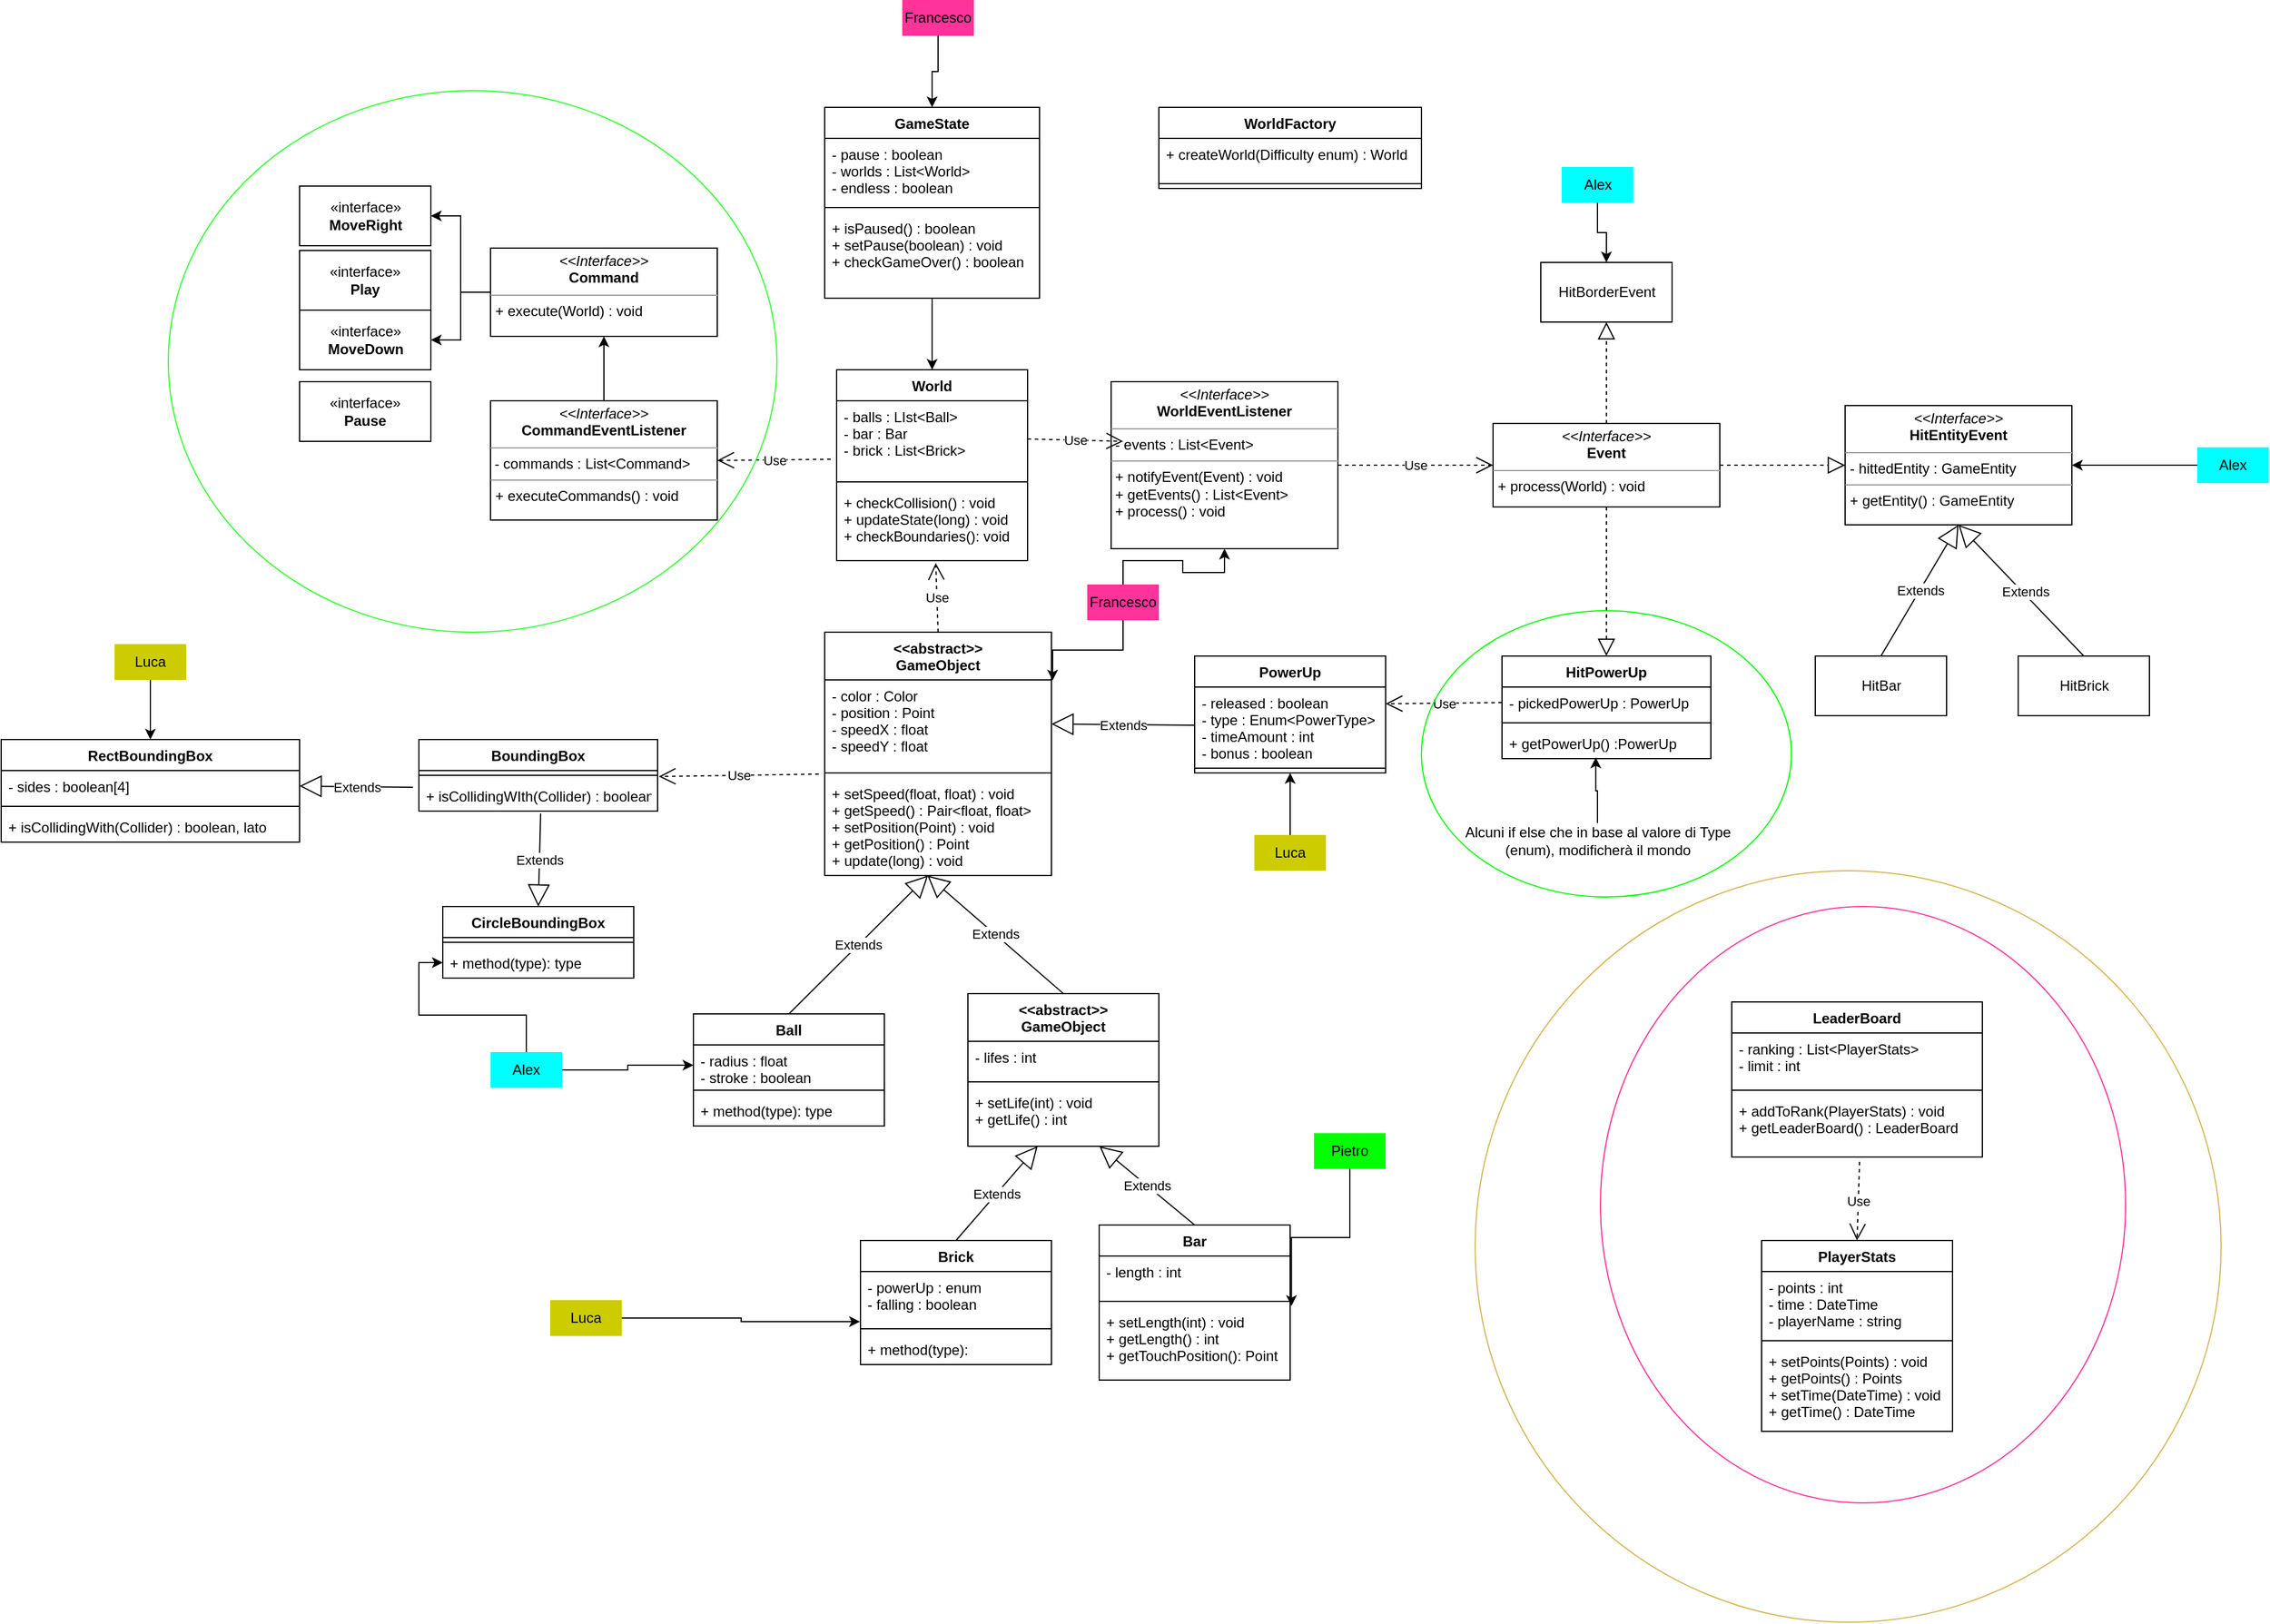 <mxfile version="21.0.6" type="device"><diagram id="C5RBs43oDa-KdzZeNtuy" name="Page-1"><mxGraphModel dx="1781" dy="1745" grid="1" gridSize="10" guides="1" tooltips="1" connect="1" arrows="1" fold="1" page="1" pageScale="1" pageWidth="827" pageHeight="1169" math="0" shadow="0"><root><mxCell id="WIyWlLk6GJQsqaUBKTNV-0"/><mxCell id="WIyWlLk6GJQsqaUBKTNV-1" parent="WIyWlLk6GJQsqaUBKTNV-0"/><mxCell id="uUV1-nk6Dl47tZg2HMWH-4" value="Ball" style="swimlane;fontStyle=1;align=center;verticalAlign=top;childLayout=stackLayout;horizontal=1;startSize=26;horizontalStack=0;resizeParent=1;resizeParentMax=0;resizeLast=0;collapsible=1;marginBottom=0;" parent="WIyWlLk6GJQsqaUBKTNV-1" vertex="1"><mxGeometry x="-160" y="60" width="160" height="94" as="geometry"/></mxCell><mxCell id="uUV1-nk6Dl47tZg2HMWH-5" value="- radius : float&#10;- stroke : boolean" style="text;strokeColor=none;fillColor=none;align=left;verticalAlign=top;spacingLeft=4;spacingRight=4;overflow=hidden;rotatable=0;points=[[0,0.5],[1,0.5]];portConstraint=eastwest;" parent="uUV1-nk6Dl47tZg2HMWH-4" vertex="1"><mxGeometry y="26" width="160" height="34" as="geometry"/></mxCell><mxCell id="uUV1-nk6Dl47tZg2HMWH-6" value="" style="line;strokeWidth=1;fillColor=none;align=left;verticalAlign=middle;spacingTop=-1;spacingLeft=3;spacingRight=3;rotatable=0;labelPosition=right;points=[];portConstraint=eastwest;strokeColor=inherit;" parent="uUV1-nk6Dl47tZg2HMWH-4" vertex="1"><mxGeometry y="60" width="160" height="8" as="geometry"/></mxCell><mxCell id="uUV1-nk6Dl47tZg2HMWH-7" value="+ method(type): type" style="text;strokeColor=none;fillColor=none;align=left;verticalAlign=top;spacingLeft=4;spacingRight=4;overflow=hidden;rotatable=0;points=[[0,0.5],[1,0.5]];portConstraint=eastwest;" parent="uUV1-nk6Dl47tZg2HMWH-4" vertex="1"><mxGeometry y="68" width="160" height="26" as="geometry"/></mxCell><mxCell id="uUV1-nk6Dl47tZg2HMWH-8" value="Bar" style="swimlane;fontStyle=1;align=center;verticalAlign=top;childLayout=stackLayout;horizontal=1;startSize=26;horizontalStack=0;resizeParent=1;resizeParentMax=0;resizeLast=0;collapsible=1;marginBottom=0;" parent="WIyWlLk6GJQsqaUBKTNV-1" vertex="1"><mxGeometry x="180" y="237" width="160" height="130" as="geometry"/></mxCell><mxCell id="uUV1-nk6Dl47tZg2HMWH-9" value="- length : int" style="text;strokeColor=none;fillColor=none;align=left;verticalAlign=top;spacingLeft=4;spacingRight=4;overflow=hidden;rotatable=0;points=[[0,0.5],[1,0.5]];portConstraint=eastwest;" parent="uUV1-nk6Dl47tZg2HMWH-8" vertex="1"><mxGeometry y="26" width="160" height="34" as="geometry"/></mxCell><mxCell id="uUV1-nk6Dl47tZg2HMWH-10" value="" style="line;strokeWidth=1;fillColor=none;align=left;verticalAlign=middle;spacingTop=-1;spacingLeft=3;spacingRight=3;rotatable=0;labelPosition=right;points=[];portConstraint=eastwest;strokeColor=inherit;" parent="uUV1-nk6Dl47tZg2HMWH-8" vertex="1"><mxGeometry y="60" width="160" height="8" as="geometry"/></mxCell><mxCell id="uUV1-nk6Dl47tZg2HMWH-11" value="+ setLength(int) : void&#10;+ getLength() : int&#10;+ getTouchPosition(): Point&#10;" style="text;strokeColor=none;fillColor=none;align=left;verticalAlign=top;spacingLeft=4;spacingRight=4;overflow=hidden;rotatable=0;points=[[0,0.5],[1,0.5]];portConstraint=eastwest;" parent="uUV1-nk6Dl47tZg2HMWH-8" vertex="1"><mxGeometry y="68" width="160" height="62" as="geometry"/></mxCell><mxCell id="uUV1-nk6Dl47tZg2HMWH-12" value="Brick" style="swimlane;fontStyle=1;align=center;verticalAlign=top;childLayout=stackLayout;horizontal=1;startSize=26;horizontalStack=0;resizeParent=1;resizeParentMax=0;resizeLast=0;collapsible=1;marginBottom=0;" parent="WIyWlLk6GJQsqaUBKTNV-1" vertex="1"><mxGeometry x="-20" y="250" width="160" height="104" as="geometry"/></mxCell><mxCell id="uUV1-nk6Dl47tZg2HMWH-13" value="- powerUp : enum&#10;- falling : boolean" style="text;strokeColor=none;fillColor=none;align=left;verticalAlign=top;spacingLeft=4;spacingRight=4;overflow=hidden;rotatable=0;points=[[0,0.5],[1,0.5]];portConstraint=eastwest;" parent="uUV1-nk6Dl47tZg2HMWH-12" vertex="1"><mxGeometry y="26" width="160" height="44" as="geometry"/></mxCell><mxCell id="uUV1-nk6Dl47tZg2HMWH-14" value="" style="line;strokeWidth=1;fillColor=none;align=left;verticalAlign=middle;spacingTop=-1;spacingLeft=3;spacingRight=3;rotatable=0;labelPosition=right;points=[];portConstraint=eastwest;strokeColor=inherit;" parent="uUV1-nk6Dl47tZg2HMWH-12" vertex="1"><mxGeometry y="70" width="160" height="8" as="geometry"/></mxCell><mxCell id="uUV1-nk6Dl47tZg2HMWH-15" value="+ method(type): " style="text;strokeColor=none;fillColor=none;align=left;verticalAlign=top;spacingLeft=4;spacingRight=4;overflow=hidden;rotatable=0;points=[[0,0.5],[1,0.5]];portConstraint=eastwest;" parent="uUV1-nk6Dl47tZg2HMWH-12" vertex="1"><mxGeometry y="78" width="160" height="26" as="geometry"/></mxCell><mxCell id="uUV1-nk6Dl47tZg2HMWH-24" value="World" style="swimlane;fontStyle=1;align=center;verticalAlign=top;childLayout=stackLayout;horizontal=1;startSize=26;horizontalStack=0;resizeParent=1;resizeParentMax=0;resizeLast=0;collapsible=1;marginBottom=0;" parent="WIyWlLk6GJQsqaUBKTNV-1" vertex="1"><mxGeometry x="-40" y="-480" width="160" height="160" as="geometry"/></mxCell><mxCell id="uUV1-nk6Dl47tZg2HMWH-25" value="- balls : LIst&lt;Ball&gt;&#10;- bar : Bar&#10;- brick : List&lt;Brick&gt;&#10;" style="text;strokeColor=none;fillColor=none;align=left;verticalAlign=top;spacingLeft=4;spacingRight=4;overflow=hidden;rotatable=0;points=[[0,0.5],[1,0.5]];portConstraint=eastwest;" parent="uUV1-nk6Dl47tZg2HMWH-24" vertex="1"><mxGeometry y="26" width="160" height="64" as="geometry"/></mxCell><mxCell id="uUV1-nk6Dl47tZg2HMWH-26" value="" style="line;strokeWidth=1;fillColor=none;align=left;verticalAlign=middle;spacingTop=-1;spacingLeft=3;spacingRight=3;rotatable=0;labelPosition=right;points=[];portConstraint=eastwest;strokeColor=inherit;" parent="uUV1-nk6Dl47tZg2HMWH-24" vertex="1"><mxGeometry y="90" width="160" height="8" as="geometry"/></mxCell><mxCell id="uUV1-nk6Dl47tZg2HMWH-27" value="+ checkCollision() : void&#10;+ updateState(long) : void&#10;+ checkBoundaries(): void&#10;" style="text;strokeColor=none;fillColor=none;align=left;verticalAlign=top;spacingLeft=4;spacingRight=4;overflow=hidden;rotatable=0;points=[[0,0.5],[1,0.5]];portConstraint=eastwest;" parent="uUV1-nk6Dl47tZg2HMWH-24" vertex="1"><mxGeometry y="98" width="160" height="62" as="geometry"/></mxCell><mxCell id="uUV1-nk6Dl47tZg2HMWH-28" value="BoundingBox" style="swimlane;fontStyle=1;align=center;verticalAlign=top;childLayout=stackLayout;horizontal=1;startSize=26;horizontalStack=0;resizeParent=1;resizeParentMax=0;resizeLast=0;collapsible=1;marginBottom=0;" parent="WIyWlLk6GJQsqaUBKTNV-1" vertex="1"><mxGeometry x="-390" y="-170" width="200" height="60" as="geometry"/></mxCell><mxCell id="uUV1-nk6Dl47tZg2HMWH-30" value="" style="line;strokeWidth=1;fillColor=none;align=left;verticalAlign=middle;spacingTop=-1;spacingLeft=3;spacingRight=3;rotatable=0;labelPosition=right;points=[];portConstraint=eastwest;strokeColor=inherit;" parent="uUV1-nk6Dl47tZg2HMWH-28" vertex="1"><mxGeometry y="26" width="200" height="8" as="geometry"/></mxCell><mxCell id="uUV1-nk6Dl47tZg2HMWH-31" value="+ isCollidingWIth(Collider) : boolean" style="text;strokeColor=none;fillColor=none;align=left;verticalAlign=top;spacingLeft=4;spacingRight=4;overflow=hidden;rotatable=0;points=[[0,0.5],[1,0.5]];portConstraint=eastwest;" parent="uUV1-nk6Dl47tZg2HMWH-28" vertex="1"><mxGeometry y="34" width="200" height="26" as="geometry"/></mxCell><mxCell id="9kNVOSYjErNBZkf3UtEW-0" value="&lt;&lt;abstract&gt;&gt;&#10;GameObject" style="swimlane;fontStyle=1;align=center;verticalAlign=top;childLayout=stackLayout;horizontal=1;startSize=40;horizontalStack=0;resizeParent=1;resizeParentMax=0;resizeLast=0;collapsible=1;marginBottom=0;" parent="WIyWlLk6GJQsqaUBKTNV-1" vertex="1"><mxGeometry x="-50" y="-260" width="190" height="204" as="geometry"/></mxCell><mxCell id="9kNVOSYjErNBZkf3UtEW-1" value="- color : Color&#10;- position : Point&#10;- speedX : float&#10;- speedY : float&#10;&#10;" style="text;strokeColor=none;fillColor=none;align=left;verticalAlign=top;spacingLeft=4;spacingRight=4;overflow=hidden;rotatable=0;points=[[0,0.5],[1,0.5]];portConstraint=eastwest;" parent="9kNVOSYjErNBZkf3UtEW-0" vertex="1"><mxGeometry y="40" width="190" height="74" as="geometry"/></mxCell><mxCell id="9kNVOSYjErNBZkf3UtEW-2" value="" style="line;strokeWidth=1;fillColor=none;align=left;verticalAlign=middle;spacingTop=-1;spacingLeft=3;spacingRight=3;rotatable=0;labelPosition=right;points=[];portConstraint=eastwest;strokeColor=inherit;" parent="9kNVOSYjErNBZkf3UtEW-0" vertex="1"><mxGeometry y="114" width="190" height="8" as="geometry"/></mxCell><mxCell id="9kNVOSYjErNBZkf3UtEW-3" value="+ setSpeed(float, float) : void&#10;+ getSpeed() : Pair&lt;float, float&gt;&#10;+ setPosition(Point) : void&#10;+ getPosition() : Point&#10;+ update(long) : void&#10;" style="text;strokeColor=none;fillColor=none;align=left;verticalAlign=top;spacingLeft=4;spacingRight=4;overflow=hidden;rotatable=0;points=[[0,0.5],[1,0.5]];portConstraint=eastwest;" parent="9kNVOSYjErNBZkf3UtEW-0" vertex="1"><mxGeometry y="122" width="190" height="82" as="geometry"/></mxCell><mxCell id="9kNVOSYjErNBZkf3UtEW-6" value="Extends" style="endArrow=block;endSize=16;endFill=0;html=1;rounded=0;entryX=0.456;entryY=1;entryDx=0;entryDy=0;entryPerimeter=0;exitX=0.5;exitY=0;exitDx=0;exitDy=0;" parent="WIyWlLk6GJQsqaUBKTNV-1" source="uUV1-nk6Dl47tZg2HMWH-4" target="9kNVOSYjErNBZkf3UtEW-3" edge="1"><mxGeometry width="160" relative="1" as="geometry"><mxPoint x="150" y="170" as="sourcePoint"/><mxPoint x="150" y="80" as="targetPoint"/></mxGeometry></mxCell><mxCell id="Vs3psLY_ln9j_j4ZhfQ8-46" style="edgeStyle=orthogonalEdgeStyle;rounded=0;orthogonalLoop=1;jettySize=auto;html=1;entryX=1;entryY=0.5;entryDx=0;entryDy=0;" parent="WIyWlLk6GJQsqaUBKTNV-1" source="9kNVOSYjErNBZkf3UtEW-13" target="Vs3psLY_ln9j_j4ZhfQ8-44" edge="1"><mxGeometry relative="1" as="geometry"><mxPoint x="-290" y="-758" as="targetPoint"/></mxGeometry></mxCell><mxCell id="Vs3psLY_ln9j_j4ZhfQ8-47" style="edgeStyle=orthogonalEdgeStyle;rounded=0;orthogonalLoop=1;jettySize=auto;html=1;entryX=1;entryY=0.5;entryDx=0;entryDy=0;" parent="WIyWlLk6GJQsqaUBKTNV-1" source="9kNVOSYjErNBZkf3UtEW-13" target="Vs3psLY_ln9j_j4ZhfQ8-45" edge="1"><mxGeometry relative="1" as="geometry"/></mxCell><mxCell id="9kNVOSYjErNBZkf3UtEW-13" value="&lt;p style=&quot;margin:0px;margin-top:4px;text-align:center;&quot;&gt;&lt;i&gt;&amp;lt;&amp;lt;Interface&amp;gt;&amp;gt;&lt;/i&gt;&lt;br&gt;&lt;b&gt;Command&lt;/b&gt;&lt;br&gt;&lt;/p&gt;&lt;hr size=&quot;1&quot;&gt;&lt;p style=&quot;margin:0px;margin-left:4px;&quot;&gt;+ execute(World) : void&lt;br&gt;&lt;/p&gt;" style="verticalAlign=top;align=left;overflow=fill;fontSize=12;fontFamily=Helvetica;html=1;" parent="WIyWlLk6GJQsqaUBKTNV-1" vertex="1"><mxGeometry x="-330" y="-582" width="190" height="74" as="geometry"/></mxCell><mxCell id="9kNVOSYjErNBZkf3UtEW-14" value="&lt;p style=&quot;margin:0px;margin-top:4px;text-align:center;&quot;&gt;&lt;i&gt;&amp;lt;&amp;lt;Interface&amp;gt;&amp;gt;&lt;/i&gt;&lt;br&gt;&lt;b&gt;Event&lt;/b&gt;&lt;br&gt;&lt;/p&gt;&lt;hr size=&quot;1&quot;&gt;&lt;p style=&quot;margin:0px;margin-left:4px;&quot;&gt;+ process(World) : void&lt;br&gt;&lt;/p&gt;" style="verticalAlign=top;align=left;overflow=fill;fontSize=12;fontFamily=Helvetica;html=1;" parent="WIyWlLk6GJQsqaUBKTNV-1" vertex="1"><mxGeometry x="510" y="-435" width="190" height="70" as="geometry"/></mxCell><mxCell id="9kNVOSYjErNBZkf3UtEW-15" value="PlayerStats" style="swimlane;fontStyle=1;align=center;verticalAlign=top;childLayout=stackLayout;horizontal=1;startSize=26;horizontalStack=0;resizeParent=1;resizeParentMax=0;resizeLast=0;collapsible=1;marginBottom=0;" parent="WIyWlLk6GJQsqaUBKTNV-1" vertex="1"><mxGeometry x="735" y="250" width="160" height="160" as="geometry"/></mxCell><mxCell id="9kNVOSYjErNBZkf3UtEW-16" value="- points : int&#10;- time : DateTime&#10;- playerName : string" style="text;strokeColor=none;fillColor=none;align=left;verticalAlign=top;spacingLeft=4;spacingRight=4;overflow=hidden;rotatable=0;points=[[0,0.5],[1,0.5]];portConstraint=eastwest;" parent="9kNVOSYjErNBZkf3UtEW-15" vertex="1"><mxGeometry y="26" width="160" height="54" as="geometry"/></mxCell><mxCell id="9kNVOSYjErNBZkf3UtEW-17" value="" style="line;strokeWidth=1;fillColor=none;align=left;verticalAlign=middle;spacingTop=-1;spacingLeft=3;spacingRight=3;rotatable=0;labelPosition=right;points=[];portConstraint=eastwest;strokeColor=inherit;" parent="9kNVOSYjErNBZkf3UtEW-15" vertex="1"><mxGeometry y="80" width="160" height="8" as="geometry"/></mxCell><mxCell id="9kNVOSYjErNBZkf3UtEW-18" value="+ setPoints(Points) : void&#10;+ getPoints() : Points&#10;+ setTime(DateTime) : void&#10;+ getTime() : DateTime&#10;" style="text;strokeColor=none;fillColor=none;align=left;verticalAlign=top;spacingLeft=4;spacingRight=4;overflow=hidden;rotatable=0;points=[[0,0.5],[1,0.5]];portConstraint=eastwest;" parent="9kNVOSYjErNBZkf3UtEW-15" vertex="1"><mxGeometry y="88" width="160" height="72" as="geometry"/></mxCell><mxCell id="9kNVOSYjErNBZkf3UtEW-20" value="LeaderBoard" style="swimlane;fontStyle=1;align=center;verticalAlign=top;childLayout=stackLayout;horizontal=1;startSize=26;horizontalStack=0;resizeParent=1;resizeParentMax=0;resizeLast=0;collapsible=1;marginBottom=0;" parent="WIyWlLk6GJQsqaUBKTNV-1" vertex="1"><mxGeometry x="710" y="50" width="210" height="130" as="geometry"/></mxCell><mxCell id="9kNVOSYjErNBZkf3UtEW-21" value="- ranking : List&lt;PlayerStats&gt;&#10;- limit : int&#10;" style="text;strokeColor=none;fillColor=none;align=left;verticalAlign=top;spacingLeft=4;spacingRight=4;overflow=hidden;rotatable=0;points=[[0,0.5],[1,0.5]];portConstraint=eastwest;" parent="9kNVOSYjErNBZkf3UtEW-20" vertex="1"><mxGeometry y="26" width="210" height="44" as="geometry"/></mxCell><mxCell id="9kNVOSYjErNBZkf3UtEW-22" value="" style="line;strokeWidth=1;fillColor=none;align=left;verticalAlign=middle;spacingTop=-1;spacingLeft=3;spacingRight=3;rotatable=0;labelPosition=right;points=[];portConstraint=eastwest;strokeColor=inherit;" parent="9kNVOSYjErNBZkf3UtEW-20" vertex="1"><mxGeometry y="70" width="210" height="8" as="geometry"/></mxCell><mxCell id="9kNVOSYjErNBZkf3UtEW-23" value="+ addToRank(PlayerStats) : void&#10;+ getLeaderBoard() : LeaderBoard&#10;" style="text;strokeColor=none;fillColor=none;align=left;verticalAlign=top;spacingLeft=4;spacingRight=4;overflow=hidden;rotatable=0;points=[[0,0.5],[1,0.5]];portConstraint=eastwest;" parent="9kNVOSYjErNBZkf3UtEW-20" vertex="1"><mxGeometry y="78" width="210" height="52" as="geometry"/></mxCell><mxCell id="9kNVOSYjErNBZkf3UtEW-24" value="Use" style="endArrow=open;endSize=12;dashed=1;html=1;rounded=0;exitX=0.51;exitY=1.077;exitDx=0;exitDy=0;exitPerimeter=0;entryX=0.5;entryY=0;entryDx=0;entryDy=0;" parent="WIyWlLk6GJQsqaUBKTNV-1" source="9kNVOSYjErNBZkf3UtEW-23" target="9kNVOSYjErNBZkf3UtEW-15" edge="1"><mxGeometry width="160" relative="1" as="geometry"><mxPoint x="615" y="230" as="sourcePoint"/><mxPoint x="775" y="230" as="targetPoint"/></mxGeometry></mxCell><mxCell id="9kNVOSYjErNBZkf3UtEW-25" value="&lt;&lt;abstract&gt;&gt;&#10;GameObject" style="swimlane;fontStyle=1;align=center;verticalAlign=top;childLayout=stackLayout;horizontal=1;startSize=40;horizontalStack=0;resizeParent=1;resizeParentMax=0;resizeLast=0;collapsible=1;marginBottom=0;" parent="WIyWlLk6GJQsqaUBKTNV-1" vertex="1"><mxGeometry x="70" y="43" width="160" height="128" as="geometry"/></mxCell><mxCell id="9kNVOSYjErNBZkf3UtEW-26" value="- lifes : int" style="text;strokeColor=none;fillColor=none;align=left;verticalAlign=top;spacingLeft=4;spacingRight=4;overflow=hidden;rotatable=0;points=[[0,0.5],[1,0.5]];portConstraint=eastwest;" parent="9kNVOSYjErNBZkf3UtEW-25" vertex="1"><mxGeometry y="40" width="160" height="30" as="geometry"/></mxCell><mxCell id="9kNVOSYjErNBZkf3UtEW-27" value="" style="line;strokeWidth=1;fillColor=none;align=left;verticalAlign=middle;spacingTop=-1;spacingLeft=3;spacingRight=3;rotatable=0;labelPosition=right;points=[];portConstraint=eastwest;strokeColor=inherit;" parent="9kNVOSYjErNBZkf3UtEW-25" vertex="1"><mxGeometry y="70" width="160" height="8" as="geometry"/></mxCell><mxCell id="9kNVOSYjErNBZkf3UtEW-28" value="+ setLife(int) : void&#10;+ getLife() : int&#10;" style="text;strokeColor=none;fillColor=none;align=left;verticalAlign=top;spacingLeft=4;spacingRight=4;overflow=hidden;rotatable=0;points=[[0,0.5],[1,0.5]];portConstraint=eastwest;" parent="9kNVOSYjErNBZkf3UtEW-25" vertex="1"><mxGeometry y="78" width="160" height="50" as="geometry"/></mxCell><mxCell id="9kNVOSYjErNBZkf3UtEW-29" value="Extends" style="endArrow=block;endSize=16;endFill=0;html=1;rounded=0;exitX=0.5;exitY=0;exitDx=0;exitDy=0;entryX=0.453;entryY=1;entryDx=0;entryDy=0;entryPerimeter=0;" parent="WIyWlLk6GJQsqaUBKTNV-1" source="9kNVOSYjErNBZkf3UtEW-25" target="9kNVOSYjErNBZkf3UtEW-3" edge="1"><mxGeometry width="160" relative="1" as="geometry"><mxPoint x="310" y="330" as="sourcePoint"/><mxPoint x="470" y="330" as="targetPoint"/></mxGeometry></mxCell><mxCell id="9kNVOSYjErNBZkf3UtEW-30" value="Extends" style="endArrow=block;endSize=16;endFill=0;html=1;rounded=0;exitX=0.5;exitY=0;exitDx=0;exitDy=0;" parent="WIyWlLk6GJQsqaUBKTNV-1" source="uUV1-nk6Dl47tZg2HMWH-12" target="9kNVOSYjErNBZkf3UtEW-28" edge="1"><mxGeometry width="160" relative="1" as="geometry"><mxPoint x="470" y="350" as="sourcePoint"/><mxPoint x="276" y="280" as="targetPoint"/></mxGeometry></mxCell><mxCell id="9kNVOSYjErNBZkf3UtEW-31" value="Extends" style="endArrow=block;endSize=16;endFill=0;html=1;rounded=0;exitX=0.5;exitY=0;exitDx=0;exitDy=0;" parent="WIyWlLk6GJQsqaUBKTNV-1" source="uUV1-nk6Dl47tZg2HMWH-8" target="9kNVOSYjErNBZkf3UtEW-28" edge="1"><mxGeometry width="160" relative="1" as="geometry"><mxPoint x="834" y="350" as="sourcePoint"/><mxPoint x="640" y="280" as="targetPoint"/></mxGeometry></mxCell><mxCell id="9kNVOSYjErNBZkf3UtEW-32" value="RectBoundingBox" style="swimlane;fontStyle=1;align=center;verticalAlign=top;childLayout=stackLayout;horizontal=1;startSize=26;horizontalStack=0;resizeParent=1;resizeParentMax=0;resizeLast=0;collapsible=1;marginBottom=0;" parent="WIyWlLk6GJQsqaUBKTNV-1" vertex="1"><mxGeometry x="-740" y="-170" width="250" height="86" as="geometry"/></mxCell><mxCell id="9kNVOSYjErNBZkf3UtEW-33" value="- sides : boolean[4]" style="text;strokeColor=none;fillColor=none;align=left;verticalAlign=top;spacingLeft=4;spacingRight=4;overflow=hidden;rotatable=0;points=[[0,0.5],[1,0.5]];portConstraint=eastwest;" parent="9kNVOSYjErNBZkf3UtEW-32" vertex="1"><mxGeometry y="26" width="250" height="26" as="geometry"/></mxCell><mxCell id="9kNVOSYjErNBZkf3UtEW-34" value="" style="line;strokeWidth=1;fillColor=none;align=left;verticalAlign=middle;spacingTop=-1;spacingLeft=3;spacingRight=3;rotatable=0;labelPosition=right;points=[];portConstraint=eastwest;strokeColor=inherit;" parent="9kNVOSYjErNBZkf3UtEW-32" vertex="1"><mxGeometry y="52" width="250" height="8" as="geometry"/></mxCell><mxCell id="9kNVOSYjErNBZkf3UtEW-35" value="+ isCollidingWith(Collider) : boolean, lato" style="text;strokeColor=none;fillColor=none;align=left;verticalAlign=top;spacingLeft=4;spacingRight=4;overflow=hidden;rotatable=0;points=[[0,0.5],[1,0.5]];portConstraint=eastwest;" parent="9kNVOSYjErNBZkf3UtEW-32" vertex="1"><mxGeometry y="60" width="250" height="26" as="geometry"/></mxCell><mxCell id="9kNVOSYjErNBZkf3UtEW-36" value="Extends" style="endArrow=block;endSize=16;endFill=0;html=1;rounded=0;exitX=-0.025;exitY=0.231;exitDx=0;exitDy=0;entryX=1;entryY=0.5;entryDx=0;entryDy=0;exitPerimeter=0;" parent="WIyWlLk6GJQsqaUBKTNV-1" source="uUV1-nk6Dl47tZg2HMWH-31" target="9kNVOSYjErNBZkf3UtEW-33" edge="1"><mxGeometry width="160" relative="1" as="geometry"><mxPoint x="369" y="25" as="sourcePoint"/><mxPoint x="175" y="-45" as="targetPoint"/></mxGeometry></mxCell><mxCell id="9kNVOSYjErNBZkf3UtEW-37" value="Use" style="endArrow=open;endSize=12;dashed=1;html=1;rounded=0;exitX=-0.026;exitY=-0.037;exitDx=0;exitDy=0;exitPerimeter=0;entryX=1.005;entryY=-0.115;entryDx=0;entryDy=0;entryPerimeter=0;" parent="WIyWlLk6GJQsqaUBKTNV-1" source="9kNVOSYjErNBZkf3UtEW-3" target="uUV1-nk6Dl47tZg2HMWH-31" edge="1"><mxGeometry width="160" relative="1" as="geometry"><mxPoint x="130" y="-50" as="sourcePoint"/><mxPoint x="290" y="-50" as="targetPoint"/></mxGeometry></mxCell><mxCell id="9kNVOSYjErNBZkf3UtEW-38" value="CircleBoundingBox" style="swimlane;fontStyle=1;align=center;verticalAlign=top;childLayout=stackLayout;horizontal=1;startSize=26;horizontalStack=0;resizeParent=1;resizeParentMax=0;resizeLast=0;collapsible=1;marginBottom=0;" parent="WIyWlLk6GJQsqaUBKTNV-1" vertex="1"><mxGeometry x="-370" y="-30" width="160" height="60" as="geometry"/></mxCell><mxCell id="9kNVOSYjErNBZkf3UtEW-40" value="" style="line;strokeWidth=1;fillColor=none;align=left;verticalAlign=middle;spacingTop=-1;spacingLeft=3;spacingRight=3;rotatable=0;labelPosition=right;points=[];portConstraint=eastwest;strokeColor=inherit;" parent="9kNVOSYjErNBZkf3UtEW-38" vertex="1"><mxGeometry y="26" width="160" height="8" as="geometry"/></mxCell><mxCell id="9kNVOSYjErNBZkf3UtEW-41" value="+ method(type): type" style="text;strokeColor=none;fillColor=none;align=left;verticalAlign=top;spacingLeft=4;spacingRight=4;overflow=hidden;rotatable=0;points=[[0,0.5],[1,0.5]];portConstraint=eastwest;" parent="9kNVOSYjErNBZkf3UtEW-38" vertex="1"><mxGeometry y="34" width="160" height="26" as="geometry"/></mxCell><mxCell id="9kNVOSYjErNBZkf3UtEW-42" value="Extends" style="endArrow=block;endSize=16;endFill=0;html=1;rounded=0;exitX=0.51;exitY=1.077;exitDx=0;exitDy=0;exitPerimeter=0;entryX=0.5;entryY=0;entryDx=0;entryDy=0;" parent="WIyWlLk6GJQsqaUBKTNV-1" source="uUV1-nk6Dl47tZg2HMWH-31" target="9kNVOSYjErNBZkf3UtEW-38" edge="1"><mxGeometry width="160" relative="1" as="geometry"><mxPoint x="40" y="160" as="sourcePoint"/><mxPoint x="80" y="70" as="targetPoint"/></mxGeometry></mxCell><mxCell id="9kNVOSYjErNBZkf3UtEW-43" value="PowerUp" style="swimlane;fontStyle=1;align=center;verticalAlign=top;childLayout=stackLayout;horizontal=1;startSize=26;horizontalStack=0;resizeParent=1;resizeParentMax=0;resizeLast=0;collapsible=1;marginBottom=0;" parent="WIyWlLk6GJQsqaUBKTNV-1" vertex="1"><mxGeometry x="260" y="-240" width="160" height="98" as="geometry"/></mxCell><mxCell id="9kNVOSYjErNBZkf3UtEW-44" value="- released : boolean&#10;- type : Enum&lt;PowerType&gt;&#10;- timeAmount : int&#10;- bonus : boolean&#10;" style="text;strokeColor=none;fillColor=none;align=left;verticalAlign=top;spacingLeft=4;spacingRight=4;overflow=hidden;rotatable=0;points=[[0,0.5],[1,0.5]];portConstraint=eastwest;" parent="9kNVOSYjErNBZkf3UtEW-43" vertex="1"><mxGeometry y="26" width="160" height="64" as="geometry"/></mxCell><mxCell id="9kNVOSYjErNBZkf3UtEW-45" value="" style="line;strokeWidth=1;fillColor=none;align=left;verticalAlign=middle;spacingTop=-1;spacingLeft=3;spacingRight=3;rotatable=0;labelPosition=right;points=[];portConstraint=eastwest;strokeColor=inherit;" parent="9kNVOSYjErNBZkf3UtEW-43" vertex="1"><mxGeometry y="90" width="160" height="8" as="geometry"/></mxCell><mxCell id="9kNVOSYjErNBZkf3UtEW-74" value="" style="endArrow=block;dashed=1;endFill=0;endSize=12;html=1;rounded=0;exitX=0.5;exitY=0;exitDx=0;exitDy=0;entryX=0.5;entryY=1;entryDx=0;entryDy=0;" parent="WIyWlLk6GJQsqaUBKTNV-1" source="9kNVOSYjErNBZkf3UtEW-14" target="Yzc1H7jXo0LEa-Na373U-5" edge="1"><mxGeometry width="160" relative="1" as="geometry"><mxPoint x="920" y="-330" as="sourcePoint"/><mxPoint x="520" y="-510" as="targetPoint"/></mxGeometry></mxCell><mxCell id="9kNVOSYjErNBZkf3UtEW-76" value="" style="endArrow=block;dashed=1;endFill=0;endSize=12;html=1;rounded=0;exitX=0.5;exitY=1;exitDx=0;exitDy=0;entryX=0.5;entryY=0;entryDx=0;entryDy=0;" parent="WIyWlLk6GJQsqaUBKTNV-1" source="9kNVOSYjErNBZkf3UtEW-14" target="Yzc1H7jXo0LEa-Na373U-6" edge="1"><mxGeometry width="160" relative="1" as="geometry"><mxPoint x="920" y="-330" as="sourcePoint"/><mxPoint x="185" y="-308" as="targetPoint"/></mxGeometry></mxCell><mxCell id="9kNVOSYjErNBZkf3UtEW-81" style="edgeStyle=orthogonalEdgeStyle;rounded=0;orthogonalLoop=1;jettySize=auto;html=1;" parent="WIyWlLk6GJQsqaUBKTNV-1" source="9kNVOSYjErNBZkf3UtEW-77" target="uUV1-nk6Dl47tZg2HMWH-24" edge="1"><mxGeometry relative="1" as="geometry"/></mxCell><mxCell id="9kNVOSYjErNBZkf3UtEW-77" value="GameState" style="swimlane;fontStyle=1;align=center;verticalAlign=top;childLayout=stackLayout;horizontal=1;startSize=26;horizontalStack=0;resizeParent=1;resizeParentMax=0;resizeLast=0;collapsible=1;marginBottom=0;" parent="WIyWlLk6GJQsqaUBKTNV-1" vertex="1"><mxGeometry x="-50" y="-700" width="180" height="160" as="geometry"/></mxCell><mxCell id="9kNVOSYjErNBZkf3UtEW-78" value="- pause : boolean&#10;- worlds : List&lt;World&gt;&#10;- endless : boolean&#10;" style="text;strokeColor=none;fillColor=none;align=left;verticalAlign=top;spacingLeft=4;spacingRight=4;overflow=hidden;rotatable=0;points=[[0,0.5],[1,0.5]];portConstraint=eastwest;" parent="9kNVOSYjErNBZkf3UtEW-77" vertex="1"><mxGeometry y="26" width="180" height="54" as="geometry"/></mxCell><mxCell id="9kNVOSYjErNBZkf3UtEW-79" value="" style="line;strokeWidth=1;fillColor=none;align=left;verticalAlign=middle;spacingTop=-1;spacingLeft=3;spacingRight=3;rotatable=0;labelPosition=right;points=[];portConstraint=eastwest;strokeColor=inherit;" parent="9kNVOSYjErNBZkf3UtEW-77" vertex="1"><mxGeometry y="80" width="180" height="8" as="geometry"/></mxCell><mxCell id="9kNVOSYjErNBZkf3UtEW-80" value="+ isPaused() : boolean&#10;+ setPause(boolean) : void&#10;+ checkGameOver() : boolean&#10;" style="text;strokeColor=none;fillColor=none;align=left;verticalAlign=top;spacingLeft=4;spacingRight=4;overflow=hidden;rotatable=0;points=[[0,0.5],[1,0.5]];portConstraint=eastwest;" parent="9kNVOSYjErNBZkf3UtEW-77" vertex="1"><mxGeometry y="88" width="180" height="72" as="geometry"/></mxCell><mxCell id="Vs3psLY_ln9j_j4ZhfQ8-36" value="" style="endArrow=block;dashed=1;endFill=0;endSize=12;html=1;rounded=0;exitX=1;exitY=0.5;exitDx=0;exitDy=0;entryX=0;entryY=0.5;entryDx=0;entryDy=0;" parent="WIyWlLk6GJQsqaUBKTNV-1" source="9kNVOSYjErNBZkf3UtEW-14" target="oIbo4NdYtdleUSR--pZ8-8" edge="1"><mxGeometry width="160" relative="1" as="geometry"><mxPoint x="980" y="-180" as="sourcePoint"/><mxPoint x="400" y="-221" as="targetPoint"/></mxGeometry></mxCell><mxCell id="Vs3psLY_ln9j_j4ZhfQ8-41" value="&lt;p style=&quot;margin:0px;margin-top:4px;text-align:center;&quot;&gt;&lt;i&gt;&amp;lt;&amp;lt;Interface&amp;gt;&amp;gt;&lt;/i&gt;&lt;br&gt;&lt;b&gt;WorldEventListener&lt;/b&gt;&lt;br&gt;&lt;/p&gt;&lt;hr size=&quot;1&quot;&gt;&amp;nbsp;- events : List&amp;lt;Event&amp;gt;&lt;br&gt;&lt;hr size=&quot;1&quot;&gt;&lt;div&gt;&amp;nbsp;+ notifyEvent(Event) : void&lt;/div&gt;&lt;div&gt;&amp;nbsp;+ getEvents() : List&amp;lt;Event&amp;gt;&lt;/div&gt;&lt;div&gt;&amp;nbsp;+ process() : void&lt;br&gt;&lt;/div&gt;" style="verticalAlign=top;align=left;overflow=fill;fontSize=12;fontFamily=Helvetica;html=1;" parent="WIyWlLk6GJQsqaUBKTNV-1" vertex="1"><mxGeometry x="190" y="-470" width="190" height="140" as="geometry"/></mxCell><mxCell id="Vs3psLY_ln9j_j4ZhfQ8-42" value="Use" style="endArrow=open;endSize=12;dashed=1;html=1;rounded=0;entryX=0;entryY=0.5;entryDx=0;entryDy=0;" parent="WIyWlLk6GJQsqaUBKTNV-1" target="9kNVOSYjErNBZkf3UtEW-14" edge="1"><mxGeometry width="160" relative="1" as="geometry"><mxPoint x="380" y="-400" as="sourcePoint"/><mxPoint x="270" y="-395" as="targetPoint"/></mxGeometry></mxCell><mxCell id="Vs3psLY_ln9j_j4ZhfQ8-44" value="«interface»&lt;br&gt;&lt;b&gt;MoveRight&lt;/b&gt;" style="html=1;" parent="WIyWlLk6GJQsqaUBKTNV-1" vertex="1"><mxGeometry x="-490" y="-634" width="110" height="50" as="geometry"/></mxCell><mxCell id="Vs3psLY_ln9j_j4ZhfQ8-45" value="«interface»&lt;br&gt;&lt;b&gt;MoveDown&lt;/b&gt;" style="html=1;" parent="WIyWlLk6GJQsqaUBKTNV-1" vertex="1"><mxGeometry x="-490" y="-530" width="110" height="50" as="geometry"/></mxCell><mxCell id="Vs3psLY_ln9j_j4ZhfQ8-49" style="edgeStyle=orthogonalEdgeStyle;rounded=0;orthogonalLoop=1;jettySize=auto;html=1;" parent="WIyWlLk6GJQsqaUBKTNV-1" source="Vs3psLY_ln9j_j4ZhfQ8-48" target="9kNVOSYjErNBZkf3UtEW-13" edge="1"><mxGeometry relative="1" as="geometry"/></mxCell><mxCell id="Vs3psLY_ln9j_j4ZhfQ8-48" value="&lt;p style=&quot;margin:0px;margin-top:4px;text-align:center;&quot;&gt;&lt;i&gt;&amp;lt;&amp;lt;Interface&amp;gt;&amp;gt;&lt;/i&gt;&lt;br&gt;&lt;b&gt;CommandEventListener&lt;/b&gt;&lt;br&gt;&lt;/p&gt;&lt;hr size=&quot;1&quot;&gt;&amp;nbsp;- commands : List&amp;lt;Command&amp;gt;&lt;br&gt;&lt;hr size=&quot;1&quot;&gt;&lt;p style=&quot;margin:0px;margin-left:4px;&quot;&gt;+ executeCommands() : void&lt;br&gt;&lt;/p&gt;" style="verticalAlign=top;align=left;overflow=fill;fontSize=12;fontFamily=Helvetica;html=1;" parent="WIyWlLk6GJQsqaUBKTNV-1" vertex="1"><mxGeometry x="-330" y="-454" width="190" height="100" as="geometry"/></mxCell><mxCell id="oIbo4NdYtdleUSR--pZ8-4" value="HitBar" style="html=1;" parent="WIyWlLk6GJQsqaUBKTNV-1" vertex="1"><mxGeometry x="780" y="-240" width="110" height="50" as="geometry"/></mxCell><mxCell id="oIbo4NdYtdleUSR--pZ8-5" value="HitBrick" style="html=1;" parent="WIyWlLk6GJQsqaUBKTNV-1" vertex="1"><mxGeometry x="950" y="-240" width="110" height="50" as="geometry"/></mxCell><mxCell id="oIbo4NdYtdleUSR--pZ8-7" value="Use" style="endArrow=open;endSize=12;dashed=1;html=1;rounded=0;exitX=1;exitY=0.5;exitDx=0;exitDy=0;" parent="WIyWlLk6GJQsqaUBKTNV-1" source="uUV1-nk6Dl47tZg2HMWH-25" edge="1"><mxGeometry width="160" relative="1" as="geometry"><mxPoint x="-175" y="-290" as="sourcePoint"/><mxPoint x="200" y="-420" as="targetPoint"/></mxGeometry></mxCell><mxCell id="oIbo4NdYtdleUSR--pZ8-8" value="&lt;p style=&quot;margin:0px;margin-top:4px;text-align:center;&quot;&gt;&lt;i&gt;&amp;lt;&amp;lt;Interface&amp;gt;&amp;gt;&lt;/i&gt;&lt;br&gt;&lt;b&gt;HitEntityEvent&lt;/b&gt;&lt;br&gt;&lt;/p&gt;&lt;hr size=&quot;1&quot;&gt;&lt;p style=&quot;margin:0px;margin-left:4px;&quot;&gt;- hittedEntity : GameEntity&lt;br&gt;&lt;/p&gt;&lt;hr size=&quot;1&quot;&gt;&lt;p style=&quot;margin:0px;margin-left:4px;&quot;&gt;+ getEntity() : GameEntity&lt;br&gt;&lt;/p&gt;" style="verticalAlign=top;align=left;overflow=fill;fontSize=12;fontFamily=Helvetica;html=1;" parent="WIyWlLk6GJQsqaUBKTNV-1" vertex="1"><mxGeometry x="805" y="-450" width="190" height="100" as="geometry"/></mxCell><mxCell id="oIbo4NdYtdleUSR--pZ8-9" value="Extends" style="endArrow=block;endSize=16;endFill=0;html=1;rounded=0;exitX=0.5;exitY=0;exitDx=0;exitDy=0;entryX=0.5;entryY=1;entryDx=0;entryDy=0;" parent="WIyWlLk6GJQsqaUBKTNV-1" source="oIbo4NdYtdleUSR--pZ8-4" target="oIbo4NdYtdleUSR--pZ8-8" edge="1"><mxGeometry width="160" relative="1" as="geometry"><mxPoint x="-155" y="-240" as="sourcePoint"/><mxPoint x="415" y="-156.5" as="targetPoint"/></mxGeometry></mxCell><mxCell id="oIbo4NdYtdleUSR--pZ8-10" value="Extends" style="endArrow=block;endSize=16;endFill=0;html=1;rounded=0;entryX=0.5;entryY=1;entryDx=0;entryDy=0;exitX=0.5;exitY=0;exitDx=0;exitDy=0;" parent="WIyWlLk6GJQsqaUBKTNV-1" source="oIbo4NdYtdleUSR--pZ8-5" target="oIbo4NdYtdleUSR--pZ8-8" edge="1"><mxGeometry x="-0.041" y="-2" width="160" relative="1" as="geometry"><mxPoint x="750" y="-280" as="sourcePoint"/><mxPoint x="600" y="-170" as="targetPoint"/><mxPoint as="offset"/></mxGeometry></mxCell><mxCell id="oIbo4NdYtdleUSR--pZ8-12" value="Use" style="endArrow=open;endSize=12;dashed=1;html=1;rounded=0;exitX=-0.031;exitY=0.766;exitDx=0;exitDy=0;exitPerimeter=0;entryX=1;entryY=0.5;entryDx=0;entryDy=0;" parent="WIyWlLk6GJQsqaUBKTNV-1" source="uUV1-nk6Dl47tZg2HMWH-25" target="Vs3psLY_ln9j_j4ZhfQ8-48" edge="1"><mxGeometry width="160" relative="1" as="geometry"><mxPoint x="-100" y="-510" as="sourcePoint"/><mxPoint x="60" y="-510" as="targetPoint"/></mxGeometry></mxCell><mxCell id="oIbo4NdYtdleUSR--pZ8-13" value="Use" style="endArrow=open;endSize=12;dashed=1;html=1;rounded=0;exitX=0.5;exitY=0;exitDx=0;exitDy=0;entryX=0.519;entryY=1.032;entryDx=0;entryDy=0;entryPerimeter=0;" parent="WIyWlLk6GJQsqaUBKTNV-1" source="9kNVOSYjErNBZkf3UtEW-0" target="uUV1-nk6Dl47tZg2HMWH-27" edge="1"><mxGeometry width="160" relative="1" as="geometry"><mxPoint x="210" y="-170" as="sourcePoint"/><mxPoint x="370" y="-170" as="targetPoint"/></mxGeometry></mxCell><mxCell id="Yzc1H7jXo0LEa-Na373U-0" value="WorldFactory" style="swimlane;fontStyle=1;align=center;verticalAlign=top;childLayout=stackLayout;horizontal=1;startSize=26;horizontalStack=0;resizeParent=1;resizeParentMax=0;resizeLast=0;collapsible=1;marginBottom=0;" parent="WIyWlLk6GJQsqaUBKTNV-1" vertex="1"><mxGeometry x="230" y="-700" width="220" height="68" as="geometry"/></mxCell><mxCell id="Yzc1H7jXo0LEa-Na373U-1" value="+ createWorld(Difficulty enum) : World" style="text;strokeColor=none;fillColor=none;align=left;verticalAlign=top;spacingLeft=4;spacingRight=4;overflow=hidden;rotatable=0;points=[[0,0.5],[1,0.5]];portConstraint=eastwest;" parent="Yzc1H7jXo0LEa-Na373U-0" vertex="1"><mxGeometry y="26" width="220" height="34" as="geometry"/></mxCell><mxCell id="Yzc1H7jXo0LEa-Na373U-2" value="" style="line;strokeWidth=1;fillColor=none;align=left;verticalAlign=middle;spacingTop=-1;spacingLeft=3;spacingRight=3;rotatable=0;labelPosition=right;points=[];portConstraint=eastwest;strokeColor=inherit;" parent="Yzc1H7jXo0LEa-Na373U-0" vertex="1"><mxGeometry y="60" width="220" height="8" as="geometry"/></mxCell><mxCell id="Yzc1H7jXo0LEa-Na373U-5" value="&lt;div&gt;HitBorderEvent&lt;/div&gt;" style="html=1;" parent="WIyWlLk6GJQsqaUBKTNV-1" vertex="1"><mxGeometry x="550" y="-570" width="110" height="50" as="geometry"/></mxCell><mxCell id="Yzc1H7jXo0LEa-Na373U-6" value="HitPowerUp" style="swimlane;fontStyle=1;align=center;verticalAlign=top;childLayout=stackLayout;horizontal=1;startSize=26;horizontalStack=0;resizeParent=1;resizeParentMax=0;resizeLast=0;collapsible=1;marginBottom=0;" parent="WIyWlLk6GJQsqaUBKTNV-1" vertex="1"><mxGeometry x="517.5" y="-240" width="175" height="86" as="geometry"/></mxCell><mxCell id="Yzc1H7jXo0LEa-Na373U-7" value="- pickedPowerUp : PowerUp" style="text;strokeColor=none;fillColor=none;align=left;verticalAlign=top;spacingLeft=4;spacingRight=4;overflow=hidden;rotatable=0;points=[[0,0.5],[1,0.5]];portConstraint=eastwest;" parent="Yzc1H7jXo0LEa-Na373U-6" vertex="1"><mxGeometry y="26" width="175" height="26" as="geometry"/></mxCell><mxCell id="Yzc1H7jXo0LEa-Na373U-8" value="" style="line;strokeWidth=1;fillColor=none;align=left;verticalAlign=middle;spacingTop=-1;spacingLeft=3;spacingRight=3;rotatable=0;labelPosition=right;points=[];portConstraint=eastwest;strokeColor=inherit;" parent="Yzc1H7jXo0LEa-Na373U-6" vertex="1"><mxGeometry y="52" width="175" height="8" as="geometry"/></mxCell><mxCell id="Yzc1H7jXo0LEa-Na373U-9" value="+ getPowerUp() :PowerUp" style="text;strokeColor=none;fillColor=none;align=left;verticalAlign=top;spacingLeft=4;spacingRight=4;overflow=hidden;rotatable=0;points=[[0,0.5],[1,0.5]];portConstraint=eastwest;" parent="Yzc1H7jXo0LEa-Na373U-6" vertex="1"><mxGeometry y="60" width="175" height="26" as="geometry"/></mxCell><mxCell id="Yzc1H7jXo0LEa-Na373U-15" style="edgeStyle=orthogonalEdgeStyle;rounded=0;orthogonalLoop=1;jettySize=auto;html=1;entryX=0.449;entryY=0.962;entryDx=0;entryDy=0;entryPerimeter=0;" parent="WIyWlLk6GJQsqaUBKTNV-1" source="Yzc1H7jXo0LEa-Na373U-10" target="Yzc1H7jXo0LEa-Na373U-9" edge="1"><mxGeometry relative="1" as="geometry"/></mxCell><mxCell id="Yzc1H7jXo0LEa-Na373U-10" value="Alcuni if else che in base al valore di Type (enum), modificherà il mondo" style="text;html=1;strokeColor=none;fillColor=none;align=center;verticalAlign=middle;whiteSpace=wrap;rounded=0;" parent="WIyWlLk6GJQsqaUBKTNV-1" vertex="1"><mxGeometry x="467.5" y="-100" width="260" height="30" as="geometry"/></mxCell><mxCell id="Yzc1H7jXo0LEa-Na373U-12" value="Extends" style="endArrow=block;endSize=16;endFill=0;html=1;rounded=0;exitX=0;exitY=0.5;exitDx=0;exitDy=0;entryX=1;entryY=0.5;entryDx=0;entryDy=0;" parent="WIyWlLk6GJQsqaUBKTNV-1" source="9kNVOSYjErNBZkf3UtEW-44" target="9kNVOSYjErNBZkf3UtEW-1" edge="1"><mxGeometry width="160" relative="1" as="geometry"><mxPoint x="170" y="-280" as="sourcePoint"/><mxPoint x="330" y="-280" as="targetPoint"/></mxGeometry></mxCell><mxCell id="Yzc1H7jXo0LEa-Na373U-14" value="Use" style="endArrow=open;endSize=12;dashed=1;html=1;rounded=0;exitX=0;exitY=0.5;exitDx=0;exitDy=0;entryX=1;entryY=0.219;entryDx=0;entryDy=0;entryPerimeter=0;" parent="WIyWlLk6GJQsqaUBKTNV-1" source="Yzc1H7jXo0LEa-Na373U-7" target="9kNVOSYjErNBZkf3UtEW-44" edge="1"><mxGeometry width="160" relative="1" as="geometry"><mxPoint x="340" y="-200" as="sourcePoint"/><mxPoint x="450" y="-270" as="targetPoint"/></mxGeometry></mxCell><mxCell id="scTgVhCv_IWCaiPrL99f-0" value="" style="ellipse;whiteSpace=wrap;html=1;shadow=0;fillColor=none;strokeColor=#33FF33;" parent="WIyWlLk6GJQsqaUBKTNV-1" vertex="1"><mxGeometry x="-600" y="-714" width="510" height="454" as="geometry"/></mxCell><mxCell id="scTgVhCv_IWCaiPrL99f-2" value="" style="ellipse;whiteSpace=wrap;html=1;fillColor=none;strokeColor=#00FF00;" parent="WIyWlLk6GJQsqaUBKTNV-1" vertex="1"><mxGeometry x="450" y="-278" width="310" height="240" as="geometry"/></mxCell><mxCell id="scTgVhCv_IWCaiPrL99f-3" value="«interface»&lt;br&gt;&lt;b&gt;Pause&lt;/b&gt;" style="html=1;whiteSpace=wrap;" parent="WIyWlLk6GJQsqaUBKTNV-1" vertex="1"><mxGeometry x="-490" y="-470" width="110" height="50" as="geometry"/></mxCell><mxCell id="scTgVhCv_IWCaiPrL99f-4" value="«interface»&lt;br&gt;&lt;b&gt;Play&lt;/b&gt;" style="html=1;whiteSpace=wrap;" parent="WIyWlLk6GJQsqaUBKTNV-1" vertex="1"><mxGeometry x="-490" y="-580" width="110" height="50" as="geometry"/></mxCell><mxCell id="scTgVhCv_IWCaiPrL99f-7" style="edgeStyle=orthogonalEdgeStyle;rounded=0;orthogonalLoop=1;jettySize=auto;html=1;entryX=1.005;entryY=0.007;entryDx=0;entryDy=0;entryPerimeter=0;" parent="WIyWlLk6GJQsqaUBKTNV-1" source="scTgVhCv_IWCaiPrL99f-6" target="9kNVOSYjErNBZkf3UtEW-1" edge="1"><mxGeometry relative="1" as="geometry"/></mxCell><mxCell id="scTgVhCv_IWCaiPrL99f-12" style="edgeStyle=orthogonalEdgeStyle;rounded=0;orthogonalLoop=1;jettySize=auto;html=1;entryX=0.5;entryY=1;entryDx=0;entryDy=0;" parent="WIyWlLk6GJQsqaUBKTNV-1" source="scTgVhCv_IWCaiPrL99f-6" target="Vs3psLY_ln9j_j4ZhfQ8-41" edge="1"><mxGeometry relative="1" as="geometry"/></mxCell><mxCell id="scTgVhCv_IWCaiPrL99f-6" value="Francesco" style="text;html=1;strokeColor=none;fillColor=#FF3399;align=center;verticalAlign=middle;whiteSpace=wrap;rounded=0;" parent="WIyWlLk6GJQsqaUBKTNV-1" vertex="1"><mxGeometry x="170" y="-300" width="60" height="30" as="geometry"/></mxCell><mxCell id="scTgVhCv_IWCaiPrL99f-8" value="" style="ellipse;whiteSpace=wrap;html=1;fillColor=none;strokeColor=#FF3399;" parent="WIyWlLk6GJQsqaUBKTNV-1" vertex="1"><mxGeometry x="600" y="-30" width="440" height="500" as="geometry"/></mxCell><mxCell id="scTgVhCv_IWCaiPrL99f-9" value="" style="ellipse;whiteSpace=wrap;html=1;fillColor=none;strokeColor=#d6b656;" parent="WIyWlLk6GJQsqaUBKTNV-1" vertex="1"><mxGeometry x="495" y="-60" width="625" height="630" as="geometry"/></mxCell><mxCell id="scTgVhCv_IWCaiPrL99f-11" style="edgeStyle=orthogonalEdgeStyle;rounded=0;orthogonalLoop=1;jettySize=auto;html=1;entryX=0.5;entryY=1;entryDx=0;entryDy=0;" parent="WIyWlLk6GJQsqaUBKTNV-1" source="scTgVhCv_IWCaiPrL99f-10" target="9kNVOSYjErNBZkf3UtEW-43" edge="1"><mxGeometry relative="1" as="geometry"/></mxCell><mxCell id="scTgVhCv_IWCaiPrL99f-10" value="Luca" style="text;html=1;strokeColor=none;fillColor=#CCCC00;align=center;verticalAlign=middle;whiteSpace=wrap;rounded=0;" parent="WIyWlLk6GJQsqaUBKTNV-1" vertex="1"><mxGeometry x="310" y="-90" width="60" height="30" as="geometry"/></mxCell><mxCell id="scTgVhCv_IWCaiPrL99f-14" style="edgeStyle=orthogonalEdgeStyle;rounded=0;orthogonalLoop=1;jettySize=auto;html=1;" parent="WIyWlLk6GJQsqaUBKTNV-1" source="scTgVhCv_IWCaiPrL99f-13" target="9kNVOSYjErNBZkf3UtEW-41" edge="1"><mxGeometry relative="1" as="geometry"/></mxCell><mxCell id="scTgVhCv_IWCaiPrL99f-15" style="edgeStyle=orthogonalEdgeStyle;rounded=0;orthogonalLoop=1;jettySize=auto;html=1;" parent="WIyWlLk6GJQsqaUBKTNV-1" source="scTgVhCv_IWCaiPrL99f-13" target="uUV1-nk6Dl47tZg2HMWH-5" edge="1"><mxGeometry relative="1" as="geometry"/></mxCell><mxCell id="scTgVhCv_IWCaiPrL99f-13" value="Alex" style="text;html=1;strokeColor=none;fillColor=#00FFFF;align=center;verticalAlign=middle;whiteSpace=wrap;rounded=0;" parent="WIyWlLk6GJQsqaUBKTNV-1" vertex="1"><mxGeometry x="-330" y="92" width="60" height="30" as="geometry"/></mxCell><mxCell id="scTgVhCv_IWCaiPrL99f-17" style="edgeStyle=orthogonalEdgeStyle;rounded=0;orthogonalLoop=1;jettySize=auto;html=1;entryX=0.5;entryY=0;entryDx=0;entryDy=0;" parent="WIyWlLk6GJQsqaUBKTNV-1" source="scTgVhCv_IWCaiPrL99f-16" target="9kNVOSYjErNBZkf3UtEW-32" edge="1"><mxGeometry relative="1" as="geometry"/></mxCell><mxCell id="scTgVhCv_IWCaiPrL99f-16" value="Luca" style="text;html=1;strokeColor=none;fillColor=#CCCC00;align=center;verticalAlign=middle;whiteSpace=wrap;rounded=0;" parent="WIyWlLk6GJQsqaUBKTNV-1" vertex="1"><mxGeometry x="-645" y="-250" width="60" height="30" as="geometry"/></mxCell><mxCell id="scTgVhCv_IWCaiPrL99f-19" style="edgeStyle=orthogonalEdgeStyle;rounded=0;orthogonalLoop=1;jettySize=auto;html=1;entryX=-0.003;entryY=0.955;entryDx=0;entryDy=0;entryPerimeter=0;" parent="WIyWlLk6GJQsqaUBKTNV-1" source="scTgVhCv_IWCaiPrL99f-18" target="uUV1-nk6Dl47tZg2HMWH-13" edge="1"><mxGeometry relative="1" as="geometry"/></mxCell><mxCell id="scTgVhCv_IWCaiPrL99f-18" value="Luca" style="text;html=1;strokeColor=none;fillColor=#CCCC00;align=center;verticalAlign=middle;whiteSpace=wrap;rounded=0;" parent="WIyWlLk6GJQsqaUBKTNV-1" vertex="1"><mxGeometry x="-280" y="300" width="60" height="30" as="geometry"/></mxCell><mxCell id="scTgVhCv_IWCaiPrL99f-21" style="edgeStyle=orthogonalEdgeStyle;rounded=0;orthogonalLoop=1;jettySize=auto;html=1;entryX=1;entryY=0.5;entryDx=0;entryDy=0;" parent="WIyWlLk6GJQsqaUBKTNV-1" source="scTgVhCv_IWCaiPrL99f-20" target="oIbo4NdYtdleUSR--pZ8-8" edge="1"><mxGeometry relative="1" as="geometry"/></mxCell><mxCell id="scTgVhCv_IWCaiPrL99f-20" value="Alex" style="text;html=1;strokeColor=none;fillColor=#00FFFF;align=center;verticalAlign=middle;whiteSpace=wrap;rounded=0;" parent="WIyWlLk6GJQsqaUBKTNV-1" vertex="1"><mxGeometry x="1100" y="-415" width="60" height="30" as="geometry"/></mxCell><mxCell id="scTgVhCv_IWCaiPrL99f-23" style="edgeStyle=orthogonalEdgeStyle;rounded=0;orthogonalLoop=1;jettySize=auto;html=1;entryX=0.5;entryY=0;entryDx=0;entryDy=0;" parent="WIyWlLk6GJQsqaUBKTNV-1" source="scTgVhCv_IWCaiPrL99f-22" target="9kNVOSYjErNBZkf3UtEW-77" edge="1"><mxGeometry relative="1" as="geometry"/></mxCell><mxCell id="scTgVhCv_IWCaiPrL99f-22" value="Francesco" style="text;html=1;strokeColor=none;fillColor=#FF3399;align=center;verticalAlign=middle;whiteSpace=wrap;rounded=0;" parent="WIyWlLk6GJQsqaUBKTNV-1" vertex="1"><mxGeometry x="15" y="-790" width="60" height="30" as="geometry"/></mxCell><mxCell id="scTgVhCv_IWCaiPrL99f-25" style="edgeStyle=orthogonalEdgeStyle;rounded=0;orthogonalLoop=1;jettySize=auto;html=1;" parent="WIyWlLk6GJQsqaUBKTNV-1" source="scTgVhCv_IWCaiPrL99f-24" target="Yzc1H7jXo0LEa-Na373U-5" edge="1"><mxGeometry relative="1" as="geometry"/></mxCell><mxCell id="scTgVhCv_IWCaiPrL99f-24" value="Alex" style="text;html=1;strokeColor=none;fillColor=#00FFFF;align=center;verticalAlign=middle;whiteSpace=wrap;rounded=0;" parent="WIyWlLk6GJQsqaUBKTNV-1" vertex="1"><mxGeometry x="567.5" y="-650" width="60" height="30" as="geometry"/></mxCell><mxCell id="xUPninB36rlkYdDFzWXu-1" style="edgeStyle=orthogonalEdgeStyle;rounded=0;orthogonalLoop=1;jettySize=auto;html=1;entryX=1.007;entryY=-0.002;entryDx=0;entryDy=0;entryPerimeter=0;" parent="WIyWlLk6GJQsqaUBKTNV-1" source="xUPninB36rlkYdDFzWXu-0" target="uUV1-nk6Dl47tZg2HMWH-11" edge="1"><mxGeometry relative="1" as="geometry"/></mxCell><mxCell id="xUPninB36rlkYdDFzWXu-0" value="Pietro" style="text;html=1;strokeColor=none;fillColor=#00FF00;align=center;verticalAlign=middle;whiteSpace=wrap;rounded=0;" parent="WIyWlLk6GJQsqaUBKTNV-1" vertex="1"><mxGeometry x="360" y="160" width="60" height="30" as="geometry"/></mxCell></root></mxGraphModel></diagram></mxfile>